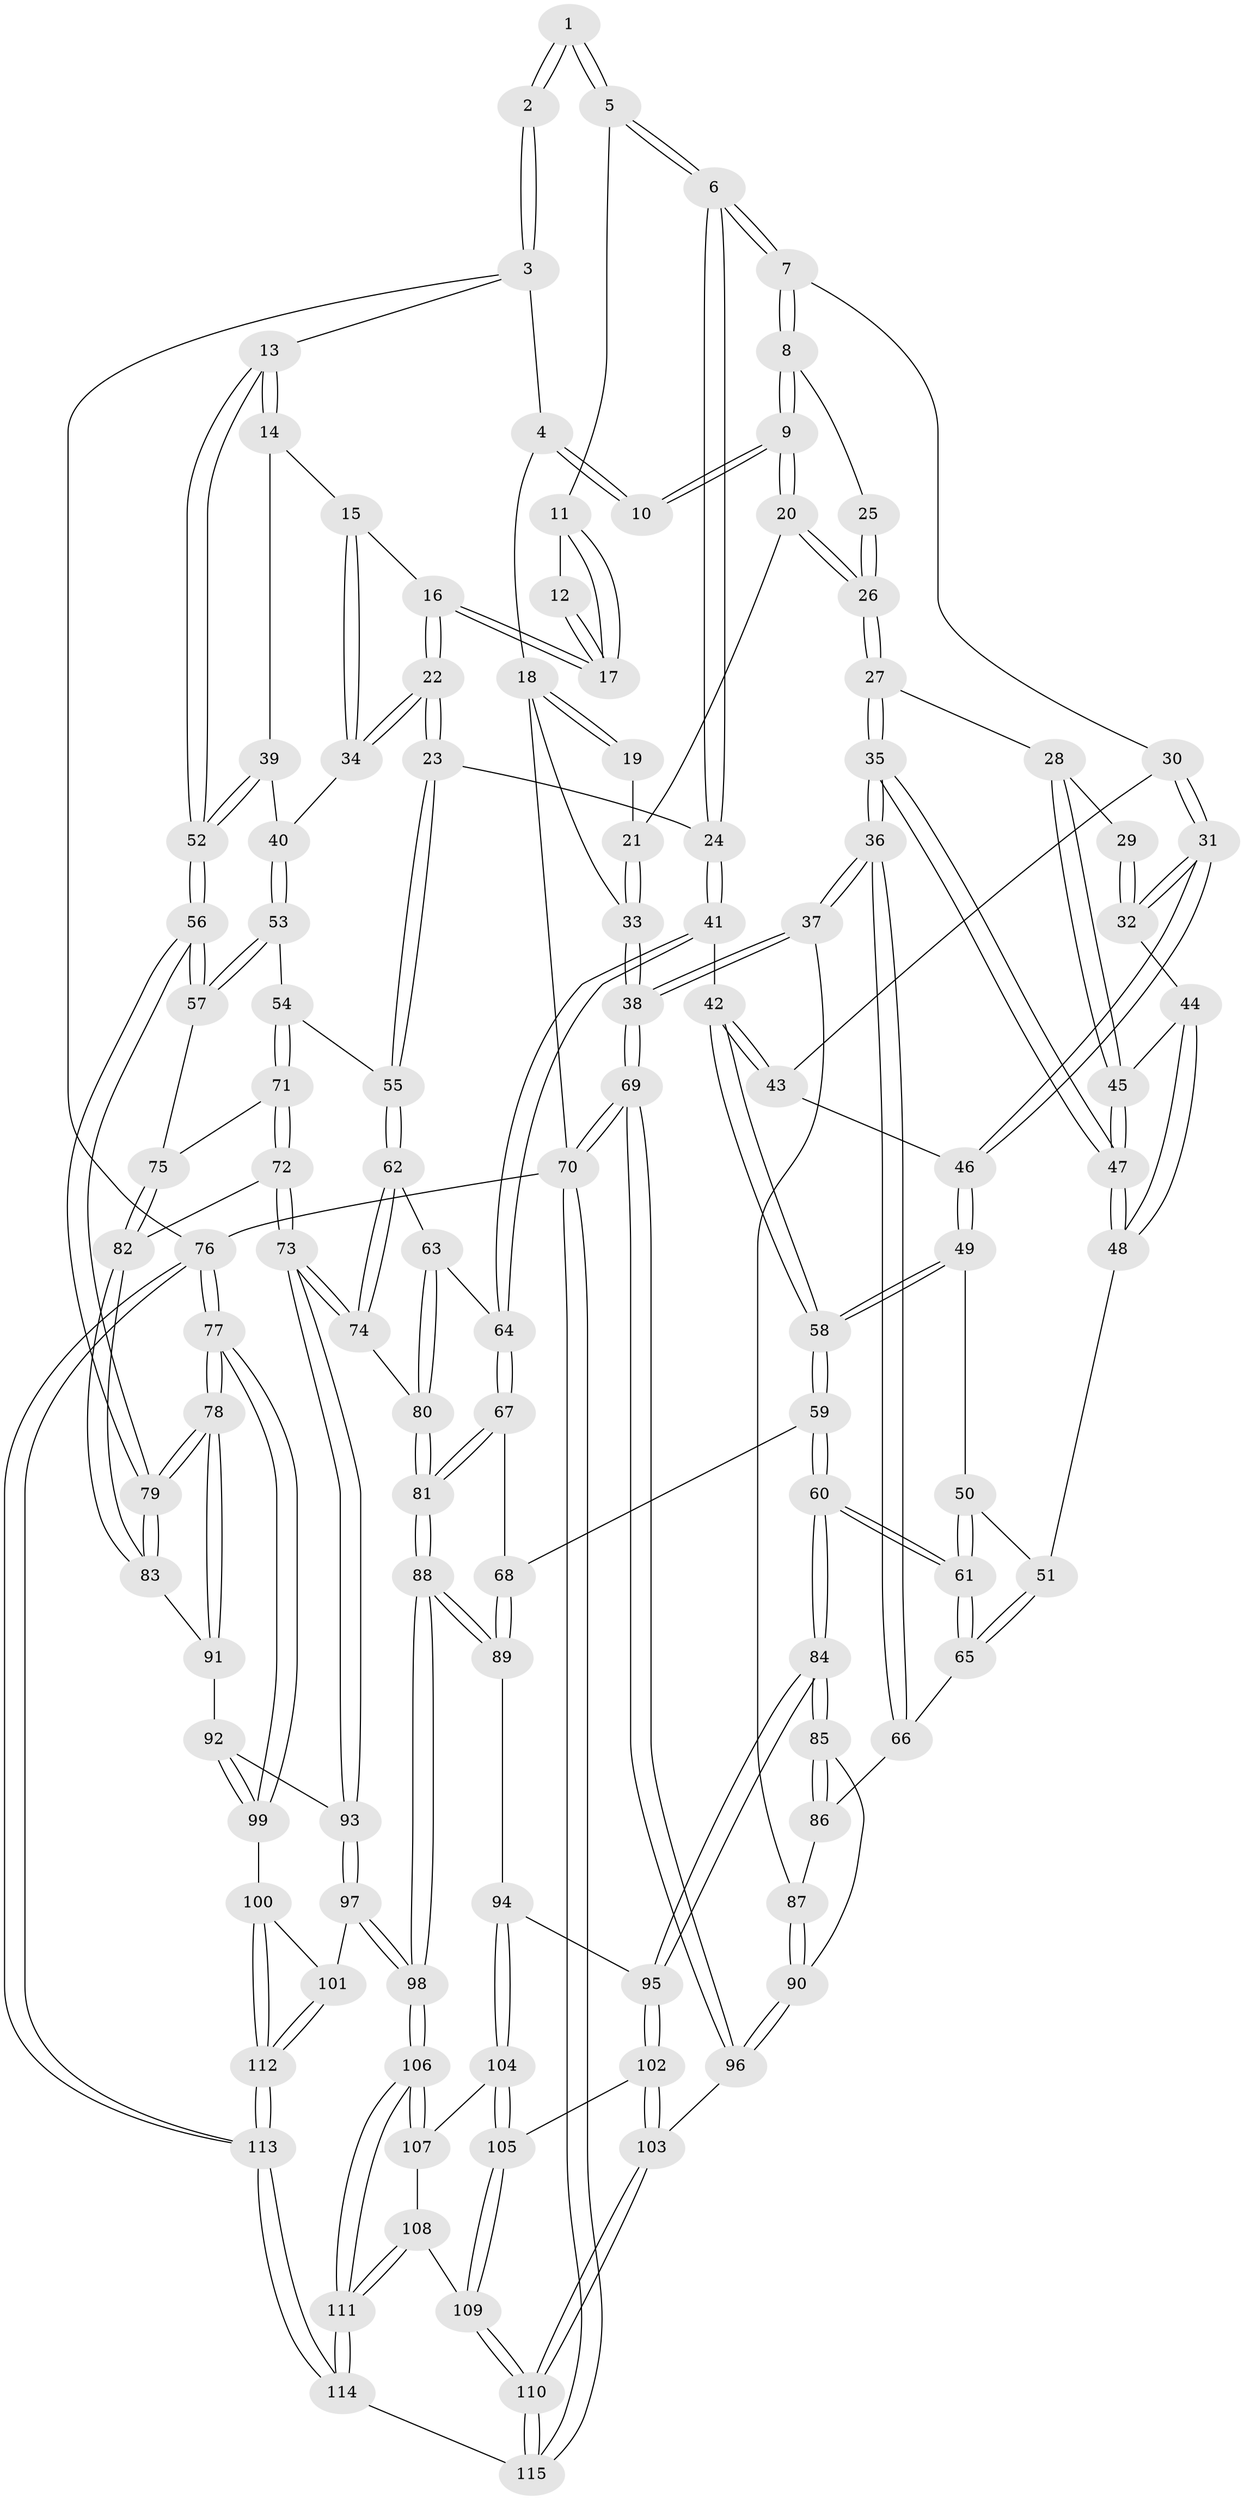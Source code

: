 // coarse degree distribution, {4: 0.5, 3: 0.39655172413793105, 2: 0.08620689655172414, 5: 0.017241379310344827}
// Generated by graph-tools (version 1.1) at 2025/38/03/04/25 23:38:35]
// undirected, 115 vertices, 284 edges
graph export_dot {
  node [color=gray90,style=filled];
  1 [pos="+0.5842287364804873+0"];
  2 [pos="+0.9342135654874164+0"];
  3 [pos="+1+0"];
  4 [pos="+0.264152459093774+0"];
  5 [pos="+0.5667173574431431+0.14857589101988475"];
  6 [pos="+0.49851920545146283+0.217638917500188"];
  7 [pos="+0.476481239294922+0.21411769400408154"];
  8 [pos="+0.37197389999380226+0.15944715001649076"];
  9 [pos="+0.2632145087237315+0"];
  10 [pos="+0.25913885709480766+0"];
  11 [pos="+0.6645115937668808+0.1371486283659854"];
  12 [pos="+0.8995258098799284+0"];
  13 [pos="+1+0.023167039568260533"];
  14 [pos="+1+0.16105006558772203"];
  15 [pos="+0.9518553423913512+0.20231347288935558"];
  16 [pos="+0.7896563038071642+0.23695577516358474"];
  17 [pos="+0.7711481295659461+0.20269181224871857"];
  18 [pos="+0+0.07648912144011834"];
  19 [pos="+0.03387346936139473+0.05477066667363519"];
  20 [pos="+0.09238828094734425+0.22533596368030637"];
  21 [pos="+0.07197296792706906+0.21825234375570823"];
  22 [pos="+0.7440171218038224+0.34761597201732297"];
  23 [pos="+0.6891633348150803+0.38997870598797274"];
  24 [pos="+0.6062265106989625+0.38185995088315766"];
  25 [pos="+0.3275534496130089+0.196040056393223"];
  26 [pos="+0.1050316904508405+0.24092057476358208"];
  27 [pos="+0.11643632232635577+0.3003577085874138"];
  28 [pos="+0.18268749028418227+0.3259990669949768"];
  29 [pos="+0.3219328944541257+0.2101004449465147"];
  30 [pos="+0.4518480633220022+0.2527956565109494"];
  31 [pos="+0.2905173248853338+0.3897747529714906"];
  32 [pos="+0.27042661446580724+0.3632188903140533"];
  33 [pos="+0+0.20873541458290046"];
  34 [pos="+0.8736817352550829+0.3799102679074252"];
  35 [pos="+0.05063192361471702+0.4699828498356859"];
  36 [pos="+0+0.5218137212587933"];
  37 [pos="+0+0.5376485006096048"];
  38 [pos="+0+0.5541315531515528"];
  39 [pos="+0.8870545540050945+0.38699096512409054"];
  40 [pos="+0.884747617963422+0.3871228712078405"];
  41 [pos="+0.5686478764586054+0.42888194477504726"];
  42 [pos="+0.4280443374969384+0.4553931360777701"];
  43 [pos="+0.3958817153290516+0.37429017695340056"];
  44 [pos="+0.2518842561968199+0.3596784259702852"];
  45 [pos="+0.2389774433405405+0.3542586294473051"];
  46 [pos="+0.29094504116320524+0.3906941999945856"];
  47 [pos="+0.09739176594959482+0.4715015618081876"];
  48 [pos="+0.13843387773957783+0.4743877460986575"];
  49 [pos="+0.29589454422597783+0.44761649303599377"];
  50 [pos="+0.2360309499728233+0.4794740020556022"];
  51 [pos="+0.1930270965663559+0.48749521146349556"];
  52 [pos="+1+0.3997714902246757"];
  53 [pos="+0.8892082698501959+0.49582453465256665"];
  54 [pos="+0.7273953818374199+0.46057872620524604"];
  55 [pos="+0.7237936695450897+0.45719773948469117"];
  56 [pos="+1+0.48044095132796927"];
  57 [pos="+0.9186092169182746+0.5318432262385381"];
  58 [pos="+0.3648811149685664+0.5038199893829712"];
  59 [pos="+0.3713787254687258+0.6175887879552087"];
  60 [pos="+0.31986799438977326+0.6532809867997281"];
  61 [pos="+0.2799061267693291+0.6245767750390501"];
  62 [pos="+0.6778263956758671+0.5736928238996472"];
  63 [pos="+0.5702902701241706+0.5440791085319481"];
  64 [pos="+0.5545092856937064+0.5194904255438442"];
  65 [pos="+0.2193371824381255+0.5976467751174964"];
  66 [pos="+0.15760592036004342+0.6037836391823628"];
  67 [pos="+0.45268177636142926+0.6124738108604995"];
  68 [pos="+0.41090132306720767+0.6254706347572258"];
  69 [pos="+0+0.8762251494983703"];
  70 [pos="+0+1"];
  71 [pos="+0.7698673244526852+0.5434572564755787"];
  72 [pos="+0.7694524053540848+0.6561585294459161"];
  73 [pos="+0.7420197086399495+0.7000136215513387"];
  74 [pos="+0.6749098713186381+0.6733858051647748"];
  75 [pos="+0.8974315854482504+0.5628447332059283"];
  76 [pos="+1+1"];
  77 [pos="+1+1"];
  78 [pos="+1+0.8347050546605312"];
  79 [pos="+1+0.5855624558604593"];
  80 [pos="+0.6218241314627043+0.6753344854238692"];
  81 [pos="+0.6061111067864813+0.6850151335407858"];
  82 [pos="+0.8882645885140735+0.6014206368370119"];
  83 [pos="+0.9344972013357414+0.6850802977977606"];
  84 [pos="+0.2841908015432646+0.7389208412483397"];
  85 [pos="+0.23686602769285645+0.7378136807093186"];
  86 [pos="+0.16512486375216218+0.6771889931736088"];
  87 [pos="+0.08301062313823239+0.6824445417997813"];
  88 [pos="+0.5295141703907527+0.7983202654903124"];
  89 [pos="+0.513581759649665+0.793241948963925"];
  90 [pos="+0.11510110773273138+0.7843867779518267"];
  91 [pos="+0.905838483301365+0.7517391148934767"];
  92 [pos="+0.8940415697077093+0.7617642687442334"];
  93 [pos="+0.7560878966524863+0.7291351884933558"];
  94 [pos="+0.47854174601549115+0.801062967121227"];
  95 [pos="+0.29228499431591193+0.7608047213218927"];
  96 [pos="+0.08595931090350163+0.8263416619654887"];
  97 [pos="+0.7140252385267215+0.8574220399849088"];
  98 [pos="+0.5952079682441367+0.9156594895110992"];
  99 [pos="+0.9085243694113853+0.8739198097248178"];
  100 [pos="+0.8824565712424973+0.891930870792183"];
  101 [pos="+0.7440017493264858+0.8760960241697086"];
  102 [pos="+0.29163704564090337+0.8042623486763427"];
  103 [pos="+0.1443624102394663+0.8922212667462381"];
  104 [pos="+0.4074150832419387+0.870958930786162"];
  105 [pos="+0.3057817142980862+0.8477969327824303"];
  106 [pos="+0.5770505018030259+0.9781674678600666"];
  107 [pos="+0.4163504998461509+0.8982754093283838"];
  108 [pos="+0.39511174624887646+0.927358040389926"];
  109 [pos="+0.29449984555768205+0.9596762154646228"];
  110 [pos="+0.21459032776341952+1"];
  111 [pos="+0.5625208506007141+1"];
  112 [pos="+0.8247980680264241+1"];
  113 [pos="+0.8182378295537647+1"];
  114 [pos="+0.5597475526145299+1"];
  115 [pos="+0.2050590761711655+1"];
  1 -- 2;
  1 -- 2;
  1 -- 5;
  1 -- 5;
  2 -- 3;
  2 -- 3;
  3 -- 4;
  3 -- 13;
  3 -- 76;
  4 -- 10;
  4 -- 10;
  4 -- 18;
  5 -- 6;
  5 -- 6;
  5 -- 11;
  6 -- 7;
  6 -- 7;
  6 -- 24;
  6 -- 24;
  7 -- 8;
  7 -- 8;
  7 -- 30;
  8 -- 9;
  8 -- 9;
  8 -- 25;
  9 -- 10;
  9 -- 10;
  9 -- 20;
  9 -- 20;
  11 -- 12;
  11 -- 17;
  11 -- 17;
  12 -- 17;
  12 -- 17;
  13 -- 14;
  13 -- 14;
  13 -- 52;
  13 -- 52;
  14 -- 15;
  14 -- 39;
  15 -- 16;
  15 -- 34;
  15 -- 34;
  16 -- 17;
  16 -- 17;
  16 -- 22;
  16 -- 22;
  18 -- 19;
  18 -- 19;
  18 -- 33;
  18 -- 70;
  19 -- 21;
  20 -- 21;
  20 -- 26;
  20 -- 26;
  21 -- 33;
  21 -- 33;
  22 -- 23;
  22 -- 23;
  22 -- 34;
  22 -- 34;
  23 -- 24;
  23 -- 55;
  23 -- 55;
  24 -- 41;
  24 -- 41;
  25 -- 26;
  25 -- 26;
  26 -- 27;
  26 -- 27;
  27 -- 28;
  27 -- 35;
  27 -- 35;
  28 -- 29;
  28 -- 45;
  28 -- 45;
  29 -- 32;
  29 -- 32;
  30 -- 31;
  30 -- 31;
  30 -- 43;
  31 -- 32;
  31 -- 32;
  31 -- 46;
  31 -- 46;
  32 -- 44;
  33 -- 38;
  33 -- 38;
  34 -- 40;
  35 -- 36;
  35 -- 36;
  35 -- 47;
  35 -- 47;
  36 -- 37;
  36 -- 37;
  36 -- 66;
  36 -- 66;
  37 -- 38;
  37 -- 38;
  37 -- 87;
  38 -- 69;
  38 -- 69;
  39 -- 40;
  39 -- 52;
  39 -- 52;
  40 -- 53;
  40 -- 53;
  41 -- 42;
  41 -- 64;
  41 -- 64;
  42 -- 43;
  42 -- 43;
  42 -- 58;
  42 -- 58;
  43 -- 46;
  44 -- 45;
  44 -- 48;
  44 -- 48;
  45 -- 47;
  45 -- 47;
  46 -- 49;
  46 -- 49;
  47 -- 48;
  47 -- 48;
  48 -- 51;
  49 -- 50;
  49 -- 58;
  49 -- 58;
  50 -- 51;
  50 -- 61;
  50 -- 61;
  51 -- 65;
  51 -- 65;
  52 -- 56;
  52 -- 56;
  53 -- 54;
  53 -- 57;
  53 -- 57;
  54 -- 55;
  54 -- 71;
  54 -- 71;
  55 -- 62;
  55 -- 62;
  56 -- 57;
  56 -- 57;
  56 -- 79;
  56 -- 79;
  57 -- 75;
  58 -- 59;
  58 -- 59;
  59 -- 60;
  59 -- 60;
  59 -- 68;
  60 -- 61;
  60 -- 61;
  60 -- 84;
  60 -- 84;
  61 -- 65;
  61 -- 65;
  62 -- 63;
  62 -- 74;
  62 -- 74;
  63 -- 64;
  63 -- 80;
  63 -- 80;
  64 -- 67;
  64 -- 67;
  65 -- 66;
  66 -- 86;
  67 -- 68;
  67 -- 81;
  67 -- 81;
  68 -- 89;
  68 -- 89;
  69 -- 70;
  69 -- 70;
  69 -- 96;
  69 -- 96;
  70 -- 115;
  70 -- 115;
  70 -- 76;
  71 -- 72;
  71 -- 72;
  71 -- 75;
  72 -- 73;
  72 -- 73;
  72 -- 82;
  73 -- 74;
  73 -- 74;
  73 -- 93;
  73 -- 93;
  74 -- 80;
  75 -- 82;
  75 -- 82;
  76 -- 77;
  76 -- 77;
  76 -- 113;
  76 -- 113;
  77 -- 78;
  77 -- 78;
  77 -- 99;
  77 -- 99;
  78 -- 79;
  78 -- 79;
  78 -- 91;
  78 -- 91;
  79 -- 83;
  79 -- 83;
  80 -- 81;
  80 -- 81;
  81 -- 88;
  81 -- 88;
  82 -- 83;
  82 -- 83;
  83 -- 91;
  84 -- 85;
  84 -- 85;
  84 -- 95;
  84 -- 95;
  85 -- 86;
  85 -- 86;
  85 -- 90;
  86 -- 87;
  87 -- 90;
  87 -- 90;
  88 -- 89;
  88 -- 89;
  88 -- 98;
  88 -- 98;
  89 -- 94;
  90 -- 96;
  90 -- 96;
  91 -- 92;
  92 -- 93;
  92 -- 99;
  92 -- 99;
  93 -- 97;
  93 -- 97;
  94 -- 95;
  94 -- 104;
  94 -- 104;
  95 -- 102;
  95 -- 102;
  96 -- 103;
  97 -- 98;
  97 -- 98;
  97 -- 101;
  98 -- 106;
  98 -- 106;
  99 -- 100;
  100 -- 101;
  100 -- 112;
  100 -- 112;
  101 -- 112;
  101 -- 112;
  102 -- 103;
  102 -- 103;
  102 -- 105;
  103 -- 110;
  103 -- 110;
  104 -- 105;
  104 -- 105;
  104 -- 107;
  105 -- 109;
  105 -- 109;
  106 -- 107;
  106 -- 107;
  106 -- 111;
  106 -- 111;
  107 -- 108;
  108 -- 109;
  108 -- 111;
  108 -- 111;
  109 -- 110;
  109 -- 110;
  110 -- 115;
  110 -- 115;
  111 -- 114;
  111 -- 114;
  112 -- 113;
  112 -- 113;
  113 -- 114;
  113 -- 114;
  114 -- 115;
}
